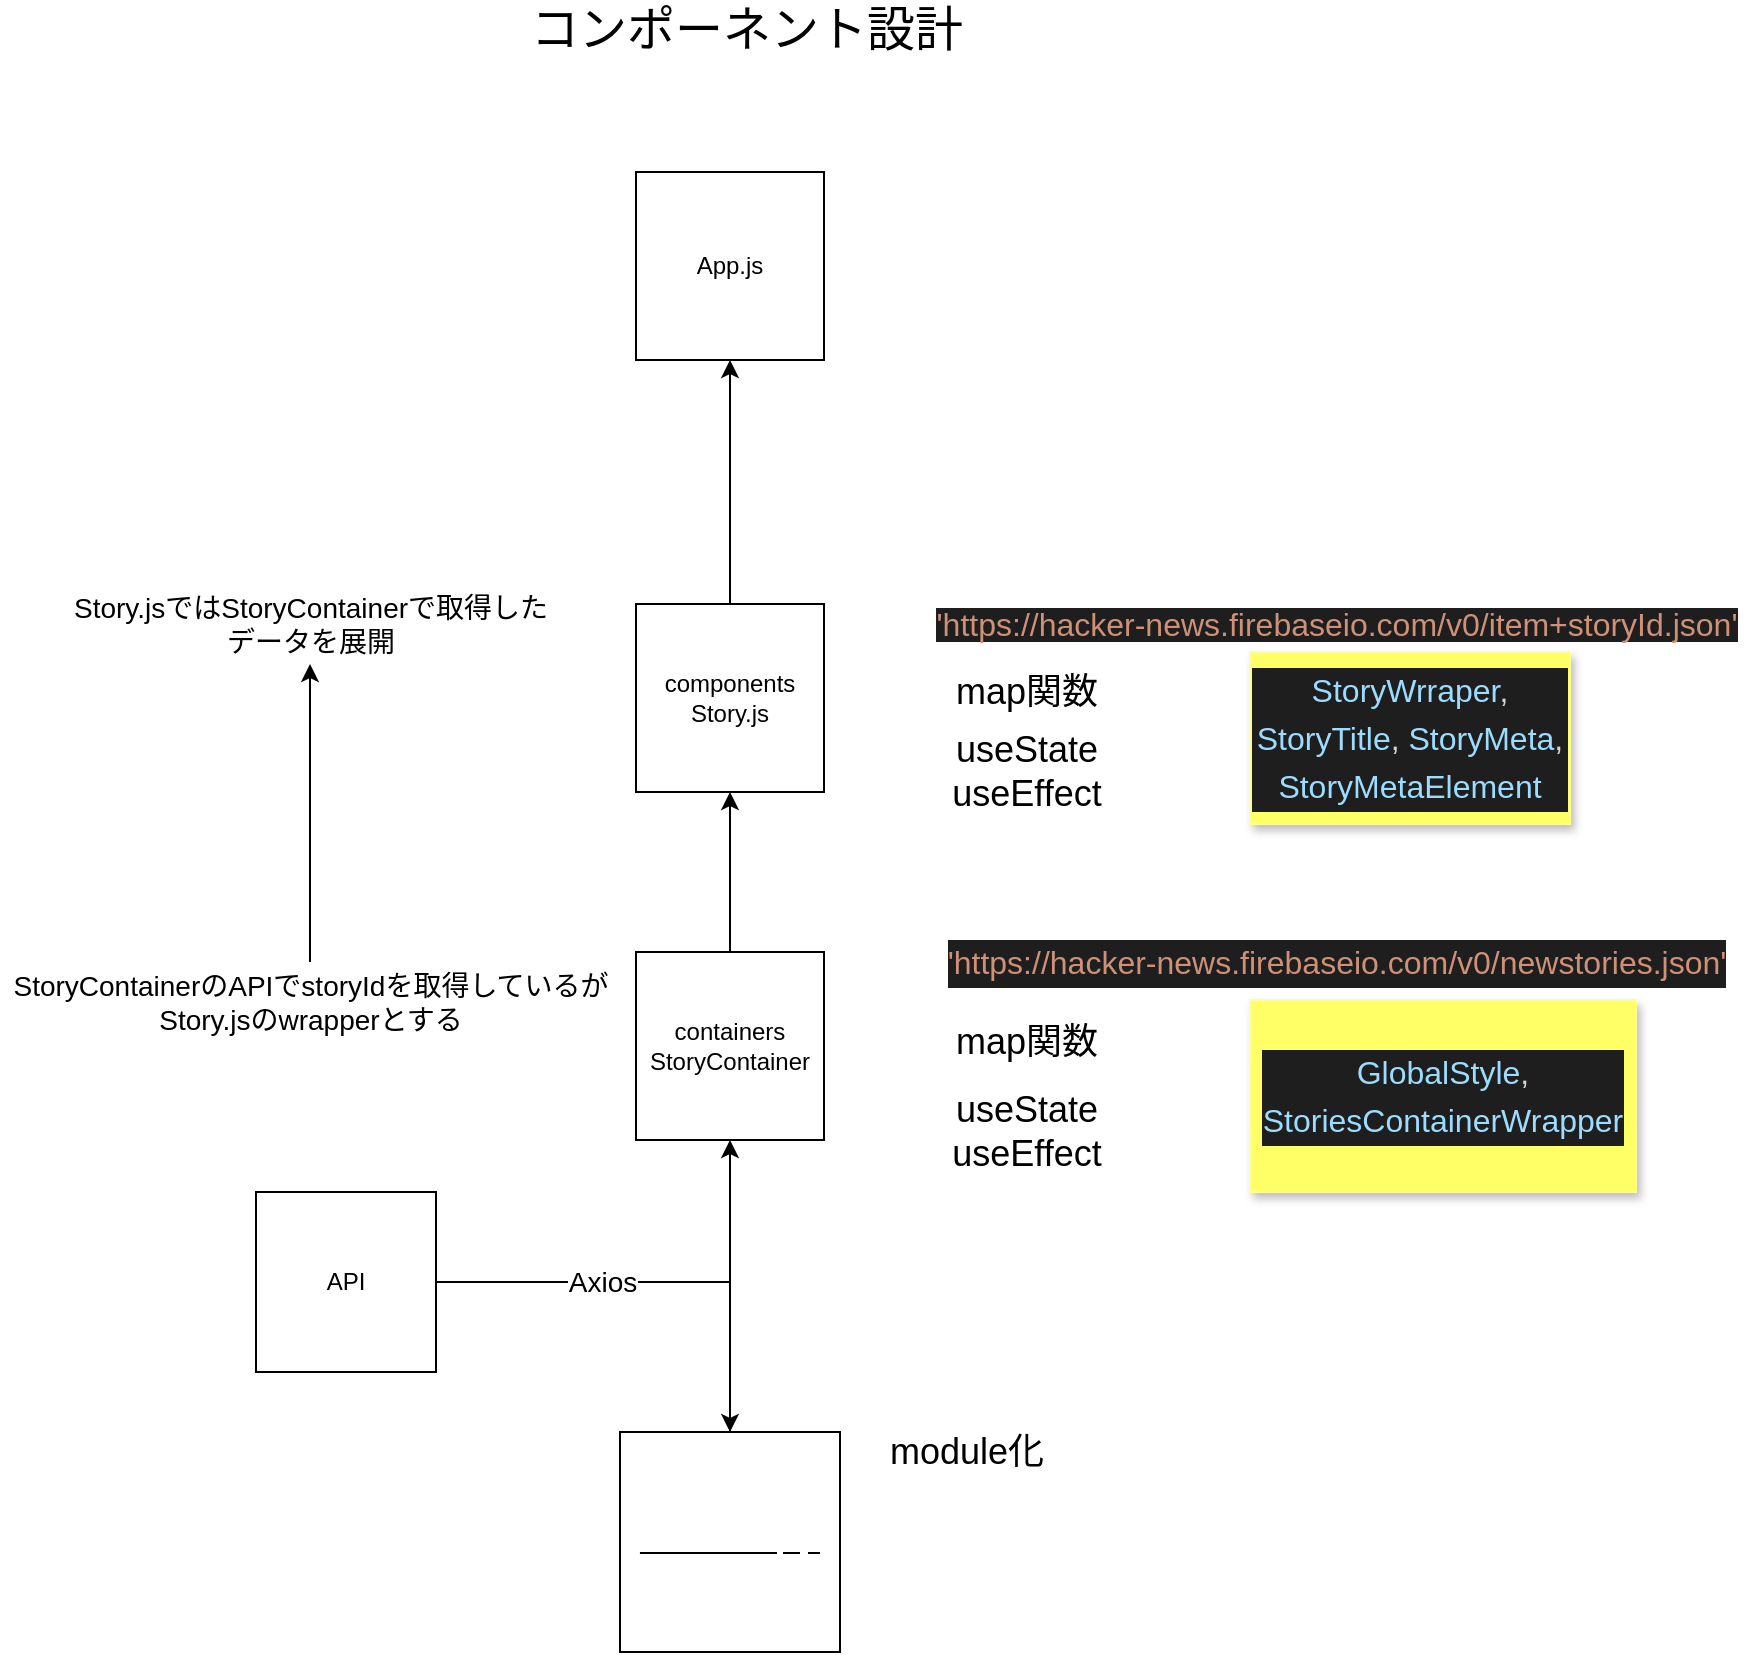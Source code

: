 <mxfile version="13.1.3">
    <diagram id="6hGFLwfOUW9BJ-s0fimq" name="Page-1">
        <mxGraphModel dx="1082" dy="1175" grid="1" gridSize="10" guides="1" tooltips="1" connect="1" arrows="1" fold="1" page="1" pageScale="1" pageWidth="827" pageHeight="1169" math="0" shadow="0">
            <root>
                <mxCell id="0"/>
                <mxCell id="1" parent="0"/>
                <mxCell id="2" value="&lt;font style=&quot;font-size: 24px&quot;&gt;コンポーネント設計&lt;/font&gt;" style="text;html=1;align=center;verticalAlign=middle;resizable=0;points=[];autosize=1;" parent="1" vertex="1">
                    <mxGeometry x="300" y="89" width="230" height="20" as="geometry"/>
                </mxCell>
                <mxCell id="3" value="App.js" style="whiteSpace=wrap;html=1;aspect=fixed;fillColor=none;" parent="1" vertex="1">
                    <mxGeometry x="360" y="170" width="94" height="94" as="geometry"/>
                </mxCell>
                <mxCell id="10" value="" style="edgeStyle=orthogonalEdgeStyle;rounded=0;orthogonalLoop=1;jettySize=auto;html=1;" parent="1" source="4" target="9" edge="1">
                    <mxGeometry relative="1" as="geometry"/>
                </mxCell>
                <mxCell id="22" value="&lt;font style=&quot;font-size: 14px&quot;&gt;Axios&lt;/font&gt;" style="edgeLabel;html=1;align=center;verticalAlign=middle;resizable=0;points=[];" parent="10" vertex="1" connectable="0">
                    <mxGeometry x="-0.257" relative="1" as="geometry">
                        <mxPoint as="offset"/>
                    </mxGeometry>
                </mxCell>
                <mxCell id="4" value="API" style="whiteSpace=wrap;html=1;aspect=fixed;" parent="1" vertex="1">
                    <mxGeometry x="170" y="680" width="90" height="90" as="geometry"/>
                </mxCell>
                <mxCell id="9" value="&lt;u&gt;&lt;font color=&quot;#ffffff&quot;&gt;services/hnApi.js&lt;/font&gt;&lt;/u&gt;" style="whiteSpace=wrap;html=1;aspect=fixed;fillColor=none;" parent="1" vertex="1">
                    <mxGeometry x="352" y="800" width="110" height="110" as="geometry"/>
                </mxCell>
                <mxCell id="14" value="" style="edgeStyle=orthogonalEdgeStyle;rounded=0;orthogonalLoop=1;jettySize=auto;html=1;" parent="1" source="5" target="13" edge="1">
                    <mxGeometry relative="1" as="geometry"/>
                </mxCell>
                <mxCell id="5" value="containers&lt;br&gt;StoryContainer" style="whiteSpace=wrap;html=1;aspect=fixed;fillColor=none;" parent="1" vertex="1">
                    <mxGeometry x="360" y="560" width="94" height="94" as="geometry"/>
                </mxCell>
                <mxCell id="13" value="components&lt;br&gt;Story.js" style="whiteSpace=wrap;html=1;aspect=fixed;fillColor=none;" parent="1" vertex="1">
                    <mxGeometry x="360" y="386" width="94" height="94" as="geometry"/>
                </mxCell>
                <mxCell id="11" value="" style="endArrow=classic;html=1;exitX=0.5;exitY=0;exitDx=0;exitDy=0;entryX=0.5;entryY=1;entryDx=0;entryDy=0;" parent="1" source="9" target="5" edge="1">
                    <mxGeometry width="50" height="50" relative="1" as="geometry">
                        <mxPoint x="340" y="570" as="sourcePoint"/>
                        <mxPoint x="390" y="520" as="targetPoint"/>
                    </mxGeometry>
                </mxCell>
                <mxCell id="15" value="" style="endArrow=classic;html=1;exitX=0.5;exitY=0;exitDx=0;exitDy=0;entryX=0.5;entryY=1;entryDx=0;entryDy=0;" parent="1" source="13" target="3" edge="1">
                    <mxGeometry width="50" height="50" relative="1" as="geometry">
                        <mxPoint x="300" y="580" as="sourcePoint"/>
                        <mxPoint x="350" y="530" as="targetPoint"/>
                    </mxGeometry>
                </mxCell>
                <mxCell id="16" value="&lt;font style=&quot;font-size: 18px&quot;&gt;map関数&lt;/font&gt;" style="text;html=1;align=center;verticalAlign=middle;resizable=0;points=[];autosize=1;" parent="1" vertex="1">
                    <mxGeometry x="510" y="595" width="90" height="20" as="geometry"/>
                </mxCell>
                <mxCell id="17" value="&lt;font style=&quot;font-size: 18px&quot;&gt;useState&lt;br&gt;useEffect&lt;/font&gt;" style="text;html=1;align=center;verticalAlign=middle;resizable=0;points=[];autosize=1;" parent="1" vertex="1">
                    <mxGeometry x="510" y="630" width="90" height="40" as="geometry"/>
                </mxCell>
                <mxCell id="20" value="&lt;font style=&quot;font-size: 18px&quot;&gt;map関数&lt;/font&gt;" style="text;html=1;align=center;verticalAlign=middle;resizable=0;points=[];autosize=1;" parent="1" vertex="1">
                    <mxGeometry x="510" y="420" width="90" height="20" as="geometry"/>
                </mxCell>
                <mxCell id="21" value="&lt;font style=&quot;font-size: 18px&quot;&gt;useState&lt;br&gt;useEffect&lt;/font&gt;" style="text;html=1;align=center;verticalAlign=middle;resizable=0;points=[];autosize=1;" parent="1" vertex="1">
                    <mxGeometry x="510" y="450" width="90" height="40" as="geometry"/>
                </mxCell>
                <mxCell id="24" value="&lt;font style=&quot;font-size: 18px&quot;&gt;module化&lt;/font&gt;" style="text;html=1;align=center;verticalAlign=middle;resizable=0;points=[];autosize=1;" parent="1" vertex="1">
                    <mxGeometry x="480" y="800" width="90" height="20" as="geometry"/>
                </mxCell>
                <mxCell id="25" value="&lt;div style=&quot;color: rgb(212 , 212 , 212) ; background-color: rgb(30 , 30 , 30) ; font-family: , &amp;#34;menlo&amp;#34; , &amp;#34;monaco&amp;#34; , &amp;#34;courier new&amp;#34; , monospace ; font-size: 16px ; line-height: 24px&quot;&gt;&lt;span style=&quot;color: #ce9178&quot;&gt;'https://hacker-news.firebaseio.com/v0/newstories.json'&lt;/span&gt;&lt;/div&gt;" style="text;html=1;align=center;verticalAlign=middle;resizable=0;points=[];autosize=1;" vertex="1" parent="1">
                    <mxGeometry x="510" y="550" width="400" height="30" as="geometry"/>
                </mxCell>
                <mxCell id="26" value="&lt;span style=&quot;color: rgb(206 , 145 , 120) ; font-size: 16px ; background-color: rgb(30 , 30 , 30)&quot;&gt;'https://hacker-news.firebaseio.com/v0/item+storyId.json'&lt;/span&gt;" style="text;html=1;align=center;verticalAlign=middle;resizable=0;points=[];autosize=1;" vertex="1" parent="1">
                    <mxGeometry x="500" y="386" width="420" height="20" as="geometry"/>
                </mxCell>
                <mxCell id="29" value="" style="edgeStyle=orthogonalEdgeStyle;rounded=0;orthogonalLoop=1;jettySize=auto;html=1;" edge="1" parent="1" source="27" target="28">
                    <mxGeometry relative="1" as="geometry"/>
                </mxCell>
                <mxCell id="27" value="&lt;font style=&quot;font-size: 14px&quot;&gt;StoryContainerのAPIでstoryIdを取得しているが&lt;br&gt;Story.jsのwrapperとする&lt;/font&gt;" style="text;html=1;align=center;verticalAlign=middle;resizable=0;points=[];autosize=1;" vertex="1" parent="1">
                    <mxGeometry x="42" y="565" width="310" height="40" as="geometry"/>
                </mxCell>
                <mxCell id="28" value="&lt;font style=&quot;font-size: 14px&quot;&gt;Story.jsではStoryContainerで取得した&lt;br&gt;データを展開&lt;br&gt;&lt;/font&gt;" style="text;html=1;align=center;verticalAlign=middle;resizable=0;points=[];autosize=1;" vertex="1" parent="1">
                    <mxGeometry x="72" y="376" width="250" height="40" as="geometry"/>
                </mxCell>
                <mxCell id="30" value="&lt;div style=&quot;color: rgb(212 , 212 , 212) ; background-color: rgb(30 , 30 , 30) ; font-family: , &amp;#34;menlo&amp;#34; , &amp;#34;monaco&amp;#34; , &amp;#34;courier new&amp;#34; , monospace ; font-size: 16px ; line-height: 24px&quot;&gt;&lt;span style=&quot;color: #9cdcfe&quot;&gt;GlobalStyle&lt;/span&gt;,&lt;/div&gt;&lt;div style=&quot;color: rgb(212 , 212 , 212) ; background-color: rgb(30 , 30 , 30) ; font-family: , &amp;#34;menlo&amp;#34; , &amp;#34;monaco&amp;#34; , &amp;#34;courier new&amp;#34; , monospace ; font-size: 16px ; line-height: 24px&quot;&gt;&lt;span style=&quot;color: #9cdcfe&quot;&gt;StoriesContainerWrapper&lt;/span&gt;&lt;/div&gt;" style="rounded=0;whiteSpace=wrap;html=1;shadow=1;strokeColor=#FFFF99;fillColor=#FFFF66;" vertex="1" parent="1">
                    <mxGeometry x="667" y="584" width="193" height="96" as="geometry"/>
                </mxCell>
                <mxCell id="31" value="&lt;div style=&quot;color: rgb(212 , 212 , 212) ; background-color: rgb(30 , 30 , 30) ; font-family: , &amp;#34;menlo&amp;#34; , &amp;#34;monaco&amp;#34; , &amp;#34;courier new&amp;#34; , monospace ; font-size: 16px ; line-height: 24px&quot;&gt;&lt;span style=&quot;color: #9cdcfe&quot;&gt;StoryWrraper&lt;/span&gt;, &lt;span style=&quot;color: #9cdcfe&quot;&gt;StoryTitle&lt;/span&gt;, &lt;span style=&quot;color: #9cdcfe&quot;&gt;StoryMeta&lt;/span&gt;, &lt;span style=&quot;color: #9cdcfe&quot;&gt;StoryMetaElement&lt;/span&gt;&lt;/div&gt;" style="rounded=0;whiteSpace=wrap;html=1;shadow=1;strokeColor=#FFFF99;fillColor=#FFFF66;" vertex="1" parent="1">
                    <mxGeometry x="667" y="410" width="160" height="86" as="geometry"/>
                </mxCell>
            </root>
        </mxGraphModel>
    </diagram>
</mxfile>